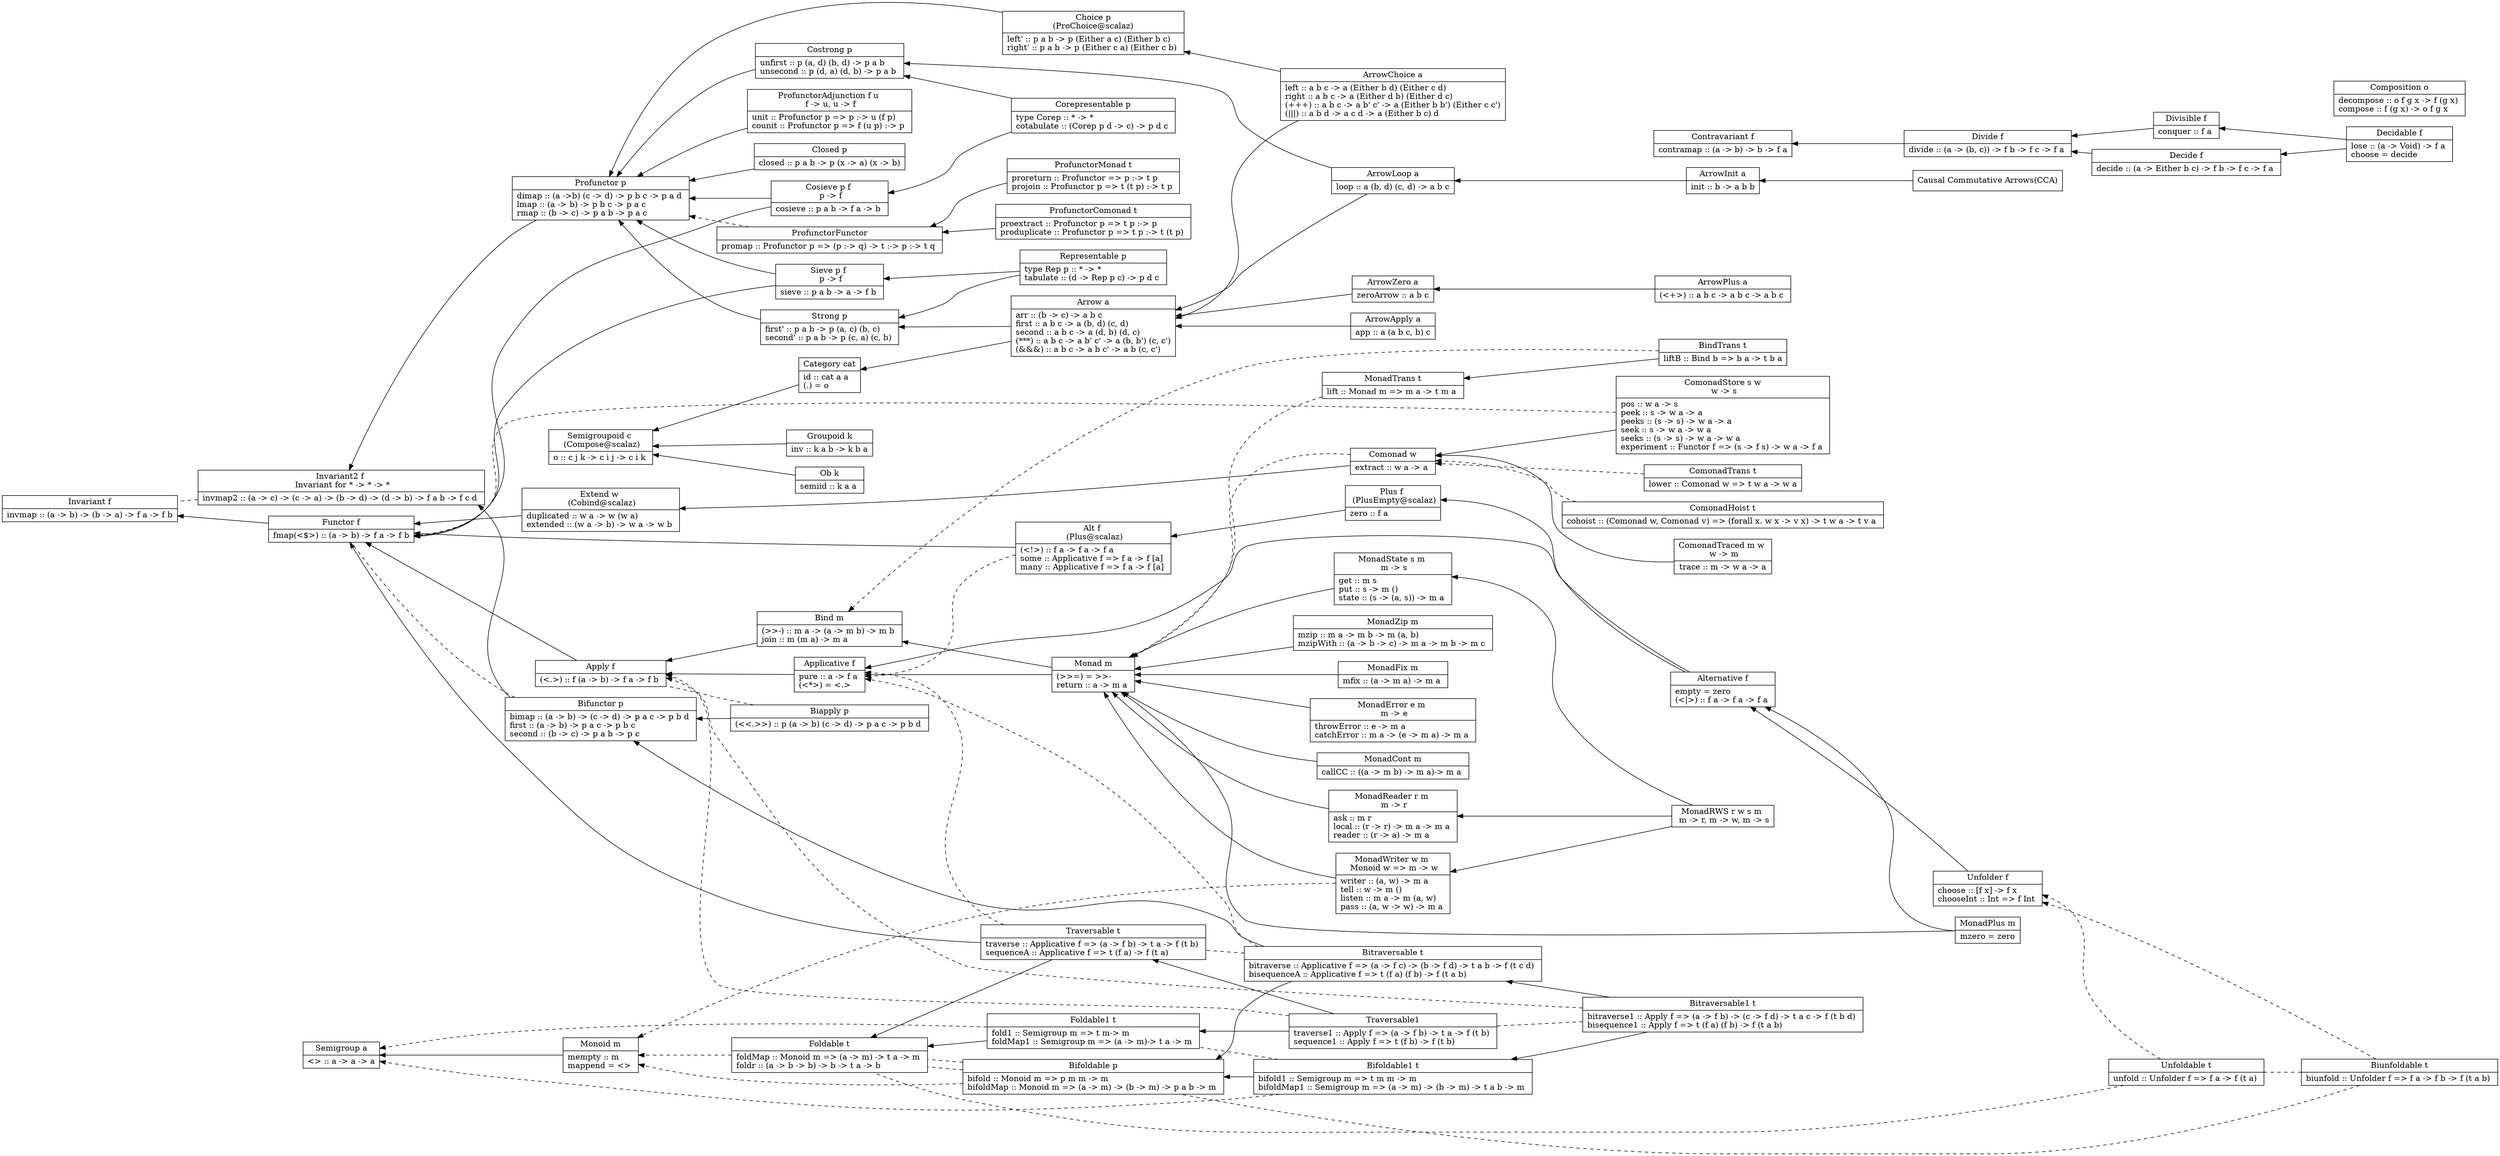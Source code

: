 digraph {
	graph[rankdir="RL"]
	node[shape="record"]


	// *

	semigroup [label="{ Semigroup a }|{ \<\> :: a -\> a -\> a }"]

	monoid -> semigroup
	monoid [label="{ Monoid m}|{ mempty :: m \l\
	mappend = \<\> \l}"]


	// (* -> *)

	invariant [label="{ Invariant f }|{ invmap :: (a -\> b) -\> (b -\> a) -\> f a -\> f b }"]

	functor -> invariant
	functor [label="{ Functor f }|{ fmap(\<$\>) :: (a -\> b) -\> f a -\> f b }"]

	apply -> functor
	apply [label="{ Apply f }|{ (\<.\>) :: f (a -\> b) -\> f a -\> f b \l}"]

	bind -> apply
	bind [label="{ Bind m }|{ (\>\>-) :: m a -\> (a -\> m b) -\> m b \l\
	join :: m (m a) -\> m a \l}"]

	alt -> functor
	alt -> applicative [style="dashed"]
	alt [label="{ Alt f \n (Plus@scalaz) }|{ (\<!\>) :: f a -\> f a -\> f a \l\
	some :: Applicative f =\> f a -\> f [a] \l\
	many :: Applicative f =\> f a -\> f [a] \l }"]

	plus -> alt
	plus [label="{ Plus f \n (PlusEmpty@scalaz) }|{ zero :: f a \l }"]

	applicative -> apply
	applicative [label="{ Applicative f }|{ pure :: a -\> f a \l\
	(\<*\>) = \<.\>\l }"]

	alternative -> {applicative, plus}
	alternative [label="{ Alternative f }|{ empty = zero \l\
	(\<\|\>) :: f a -\> f a -\> f a \l}"]

	monad -> {bind, applicative}
	monad  [label="{ Monad m }|{ (\>\>=) = \>\>- \lreturn :: a -\> m a \l}"]

	comonad -> extend
	comonad -> monad [style="dashed" arrowhead="none"]
	comonad [label="{ Comonad w }|{ extract :: w a -\> a \l }"]

	monadplus -> {monad, alternative}
	monadplus [label="{ MonadPlus m }|{ mzero = zero }"]

	monadzip -> monad
	monadzip [label="{ MonadZip m }|{ mzip :: m a -\> m b -\> m (a, b)\l\
	mzipWith :: (a -\> b -\> c) -\> m a -\> m b -\> m c \l}"]

	monadfix -> monad
	monadfix [label="{ MonadFix m }|{ mfix :: (a -\> m a) -\> m a \l}"]

	monaderror -> monad
	monaderror [label="{ MonadError e m \n m -\> e }|{ throwError :: e -\> m a \l\
	catchError :: m a -\> (e -\> m a) -\> m a \l }"]

	monadcont -> monad
	monadcont [label="{ MonadCont m }|{ callCC :: ((a -\> m b) -\> m a)-\> m a \l }"]

	monadreader -> monad
	monadreader [label="{ MonadReader r m \n m -\> r }|{ ask :: m r \l\
	local :: (r -\> r) -\> m a -\> m a \l\
	reader :: (r -\> a) -\> m a \l }"]

	monadwriter -> monad
	monadwriter -> monoid [style="dashed"]
	monadwriter [label="{ MonadWriter w m \n Monoid w =\> m -\> w }|{ writer :: (a, w) -\> m a \l\
	tell :: w -\> m () \l\
	listen :: m a -\> m (a, w) \l\
	pass :: (a, w -\> w) -\> m a \l }"]

	monadstate -> monad
	monadstate [label="{ MonadState s m \n m -\> s }|{ get :: m s \l\
	put :: s -\> m () \l\
	state :: (s -\> (a, s)) -\> m a \l }"]

	monadrws -> {monadreader, monadwriter, monadstate}
	monadrws [label="{ MonadRWS r w s m \n m -\> r, m -\> w, m -\> s }"]

	foldable -> monoid [style="dashed"]
	foldable [label="{ Foldable t }|{ foldMap :: Monoid m =\> (a -\> m) -\> t a -\> m \l\
	foldr :: (a -\> b -\> b) -\> b -\> t a -\> b \l}"]

	foldable1 -> foldable
	foldable1 -> semigroup [style="dashed"]
	foldable1 [label="{ Foldable1 t }|{ fold1 :: Semigroup m =\> t m-\> m \l\
	foldMap1 :: Semigroup m =\> (a -\> m)-\> t a -\> m \l }"]

	unfoldable -> unfolder [style="dashed"]
	unfoldable -> foldable [style="dashed" arrowhead="none"]
	unfoldable [label="{ Unfoldable t }|{ unfold :: Unfolder f =\> f a -\> f (t a) \l }"]

	unfolder -> alternative
	unfolder [label="{ Unfolder f }|{ choose :: [f x] -\> f x \l\
	chooseInt :: Int =\> f Int \l }"]

	traversable -> {foldable, functor}
	traversable -> applicative [style="dashed"]
	traversable [label="{ Traversable t }|{ traverse :: Applicative f =\> (a -\> f b) -\> t a -\> f (t b) \l\
	sequenceA :: Applicative f =\> t (f a) -\> f (t a) \l }"]

	traversable1 -> foldable1
	traversable1 -> traversable
	traversable1 -> apply [style="dashed"]
	traversable1 [label="{ Traversable1 }|{ traverse1 :: Apply f =\> (a -\> f b) -\> t a -\> f (t b) \l\
	sequence1 :: Apply f =\> t (f b) -\> f (t b) \l }"]

	extend -> functor
	extend [label="{ Extend w \n (Cobind@scalaz)}|{ duplicated :: w a -\> w (w a) \l\
	extended :: (w a -\> b) -\> w a -\> w b \l }"]


	contravariant [label="{ Contravariant f }|{ contramap :: (a -\> b) -\>  b -\> f a }"]

	divide -> contravariant
	divide [label="{ Divide f }|{ divide :: (a -\> (b, c)) -\> f b -\> f c -\> f a \l }"]

	divisible -> divide
	divisible [label="{ Divisible f }|{ conquer :: f a \l }"]

	decide -> divide
	decide [label="{ Decide f }|{ decide :: (a -\> Either b c) -\> f b -\> f c -\> f a \l }"]

	decidable -> {decide, divisible}
	decidable [label="{ Decidable f }|{ lose :: (a -\> Void) -\> f a \l\
	choose = decide \l }"]

	composition [label="{ Composition o }|{ decompose :: o f g x -\> f (g x) \l\
	compose :: f (g x) -\> o f g x \l }"]


	// (* -> * -> *)

	invariant2 -> invariant [style="dashed" arrowhead="none"]
	invariant2 [label="{ Invariant2 f \n Invariant for * -\> * -\> * }|{\
	invmap2 :: (a -\> c) -\> (c -\> a) -\> (b -\> d) -\> (d -\> b) -\> f a b -\> f c d \l }"]

	semigroupoid [label="{ Semigroupoid c \n (Compose@scalaz) }|{ o :: c j k -\> c i j -\> c i k \l }"]

	groupoid -> semigroupoid
	groupoid [label="{ Groupoid k }|{ inv :: k a b -\> k b a }"]

	category -> semigroupoid
	category [label="{ Category cat }|{ id :: cat a a \l\
	(.) = o \l }"]

	ob -> semigroupoid
	ob [label="{ Ob k }|{ semiid :: k a a \l }"]

	arrow -> {category, strong}
	arrow [label="{ Arrow a }|{ arr :: (b -\> c) -\> a b c \l\
first :: a b c -\> a (b, d) (c, d) \l\
second :: a b c -\> a (d, b) (d, c) \l\
(***) :: a b c -\> a b' c' -\> a (b, b') (c, c')\l\
(&&&) :: a b c -\> a b c' -\> a b (c, c')\l }"]

	arrowplus -> arrowzero
	arrowplus [label="{ ArrowPlus a }|{ (\<+\>) :: a b c -\> a b c -\> a b c \l }"]

	arrowzero -> arrow
	arrowzero [label="{ ArrowZero a }|{ zeroArrow :: a b c }"]

	arrowinit -> arrowloop
	arrowinit[label="{ ArrowInit a }|{ init :: b -\> a b b }"]

	arrowchoice -> {arrow, choice}
	arrowchoice[label="{ ArrowChoice a }|{ left :: a b c -\> a (Either b d) (Either c d) \l\
	right :: a b c -\> a (Either d b) (Either d c)\l\
	(+++) :: a b c -\> a b' c' -\> a (Either b b') (Either c c')\l\
	(\|\|\|) :: a b d -\> a c d -\> a (Either b c) d\l }"]

	arrowapply -> arrow
	arrowapply [label="{ ArrowApply a }|{ app :: a (a b c, b) c }"]

	arrowloop -> {arrow, costrong}
	arrowloop [label="{ ArrowLoop a }|{ loop :: a (b, d) (c, d) -\> a b c }"]

	cca -> arrowinit
	cca [label="{Causal Commutative Arrows(CCA) }"]

	profunctor -> invariant2
	profunctor [label="{ Profunctor p }|{ dimap :: (a -\>b) (c -\> d) -\> p b c -\> p a d \l\
	lmap :: (a -\> b) -\> p b c -\> p a c \l\
	rmap :: (b -\> c) -\> p a b -\> p a c \l }"]

	choice -> profunctor
	choice [label="{ Choice p\n(ProChoice@scalaz) }|{ left' :: p a b -\> p (Either a c) (Either b c) \l\
	right' :: p a b -\> p (Either c a) (Either c b) \l }"]

	profunctoradjunction -> profunctor
	profunctoradjunction [label="{ ProfunctorAdjunction f u \n f -\> u, u -\> f }|{ unit :: Profunctor p =\> p :-\> u (f p) \l\
	counit :: Profunctor p =\> f (u p) :-\> p \l }"]

	closed -> profunctor
	closed [label="{ Closed p }|{ closed :: p a b -\> p (x -\> a) (x -\> b) }"]

	profunctorfunctor -> profunctor [style="dashed"]
	profunctorfunctor [label="{ ProfunctorFunctor }|{ promap :: Profunctor p =\> (p :-\> q) -\> t :-\> p :-\> t q \l }"]

	profunctormonad -> profunctorfunctor
	profunctormonad [label="{ ProfunctorMonad t }|{ proreturn :: Profunctor =\> p :-\> t p \l\
	projoin :: Profunctor p =\> t (t p) :-\> t p \l }"]

	profunctorcomonad -> profunctorfunctor
	profunctorcomonad [label="{ ProfunctorComonad t }|{ proextract :: Profunctor p =\> t p :-\> p \l\
	produplicate :: Profunctor p =\> t p :-\> t (t p) \l }"]

	representable -> {strong, sieve}
	representable [label="{ Representable p }|{ type Rep p :: * -\> * \l\
	tabulate :: (d -\> Rep p c) -\> p d c \l }"]

	corepresentable -> {costrong, cosieve}
	corepresentable [label="{ Corepresentable p }|{ type Corep :: * -\> * \l\
	cotabulate :: (Corep p d -\> c) -\> p d c \l }"]

	sieve -> {profunctor, functor}
	sieve [label="{ Sieve p f \n p -\> f }|{ sieve :: p a b -\> a -\> f b \l }"]

	cosieve -> {profunctor, functor}
	cosieve [label="{ Cosieve p f \n p -\> f }|{ cosieve :: p a b -\> f a -\> b \l }"]

	strong -> profunctor
	strong [label="{ Strong p }|{ first' :: p a b -\> p (a, c) (b, c) \l\
	second' :: p a b -\> p (c, a) (c, b) \l }"]

	costrong -> profunctor
	costrong [label="{ Costrong p }|{ unfirst :: p (a, d) (b, d) -\> p a b \l\
	unsecond :: p (d, a) (d, b) -\> p a b \l }"]


	// trans

	bindtrans -> monadtrans
	bindtrans -> bind [style="dashed"]
	bindtrans [label="{ BindTrans t}|{ liftB :: Bind b =\> b a -\> t b a }"]

	monadtrans -> monad [style="dashed"]
	monadtrans [label="{ MonadTrans t}|{ lift :: Monad m =\> m a -\> t m a \l}"]

	comonadtrans -> comonad [style="dashed"]
	comonadtrans [label="{ ComonadTrans t }|{ lower :: Comonad w =\> t w a -\> w a }"]


	// comonad

	comonadhoist -> comonad [style="dashed"]
	comonadhoist [label="{ ComonadHoist t }|{ cohoist :: (Comonad w, Comonad v) =\> (forall x. w x -\> v x) -\> t w a -\> t v a \l }"]

	comonadstore -> functor [style="dashed"]
	comonadstore -> comonad
	comonadstore [label="{ ComonadStore s w\n w -\> s }|{ pos :: w a -\> s \l\
	peek :: s -\> w a -\> a \l\
	peeks :: (s -\> s) -\> w a -\> a \l\
	seek :: s -\> w a -\> w a \l\
	seeks :: (s -\> s) -\> w a -\> w a \l\
	experiment :: Functor f =\> (s -\> f s) -\> w a -\> f a \l }"]

	comonadtraced -> comonad
	comonadtraced [label="{ ComonadTraced m w \n w -\> m }|{ trace :: m -\> w a -\> a }"]

	// bi
	bifunctor -> invariant2
	bifunctor -> functor [style="dashed" arrowhead="none"]
	bifunctor [label="{ Bifunctor p }|{ bimap :: (a -\> b) -\> (c -\> d) -\> p a c -\> p b d \l\
	first :: (a -\> b) -\> p a c -\> p b c \l\
	second :: (b -\> c) -\> p a b -\> p  c \l }"]

	biapply -> bifunctor
	biapply -> apply [style="dashed" arrowhead="none"]
	biapply [label="{ Biapply p }|{ (\<\<.\>\>) :: p (a -\> b) (c -\> d) -\> p a c -\> p b d \l }"]

	bifoldable -> foldable [style="dashed" arrowhead="none"]
	bifoldable -> monoid [style="dashed"]
	bifoldable -> foldable [style="dashed" arrowhead="none"]
	bifoldable [label="{ Bifoldable p }|{ bifold :: Monoid m =\> p m m -\> m \l\
	bifoldMap :: Monoid m =\> (a -\> m) -\> (b -\> m) -\> p a b -\> m \l }"]

	bifoldable1 -> bifoldable
	bifoldable1 -> semigroup [style="dashed"]
	bifoldable1 -> foldable1 [style="dashed" arrowhead="none"]
	bifoldable1 [label="{ Bifoldable1 t }|{ bifold1 :: Semigroup m =\> t m m -\> m \l\
	bifoldMap1 :: Semigroup m =\> (a -\> m) -\> (b -\> m) -\> t a b -\> m \l }"]

	biunfoldable -> unfolder [style="dashed"]
	biunfoldable -> {unfoldable, bifoldable} [style="dashed" arrowhead="none"]
	biunfoldable [label="{ Biunfoldable t }|{ biunfold :: Unfolder f =\> f a -\> f b -\> f (t a b) \l }"]

	bitraversable -> applicative [style="dashed"]
	bitraversable -> {bifunctor, bifoldable}
	bitraversable -> traversable [style="dashed" arrowhead="none"]
	bitraversable [label="{ Bitraversable t }|{ bitraverse :: Applicative f =\> (a -\> f c) -\> (b -\> f d) -\> t a b -\> f (t c d) \l\
	bisequenceA :: Applicative f =\> t (f a) (f b) -\> f (t a b) \l }"]

	bitraversable1 -> {bitraversable, bifoldable1}
	bitraversable1 -> apply [style="dashed"]
	bitraversable1 -> traversable1 [style="dashed" arrowhead="none"]
	bitraversable1 [label="{ Bitraversable1 t }|{ bitraverse1 :: Apply f =\> (a -\> f b) -\> (c -\> f d) -\> t a c -\> f (t b d) \l\
	bisequence1 :: Apply f =\> t (f a) (f b) -\> f (t a b) \l }"]

}
